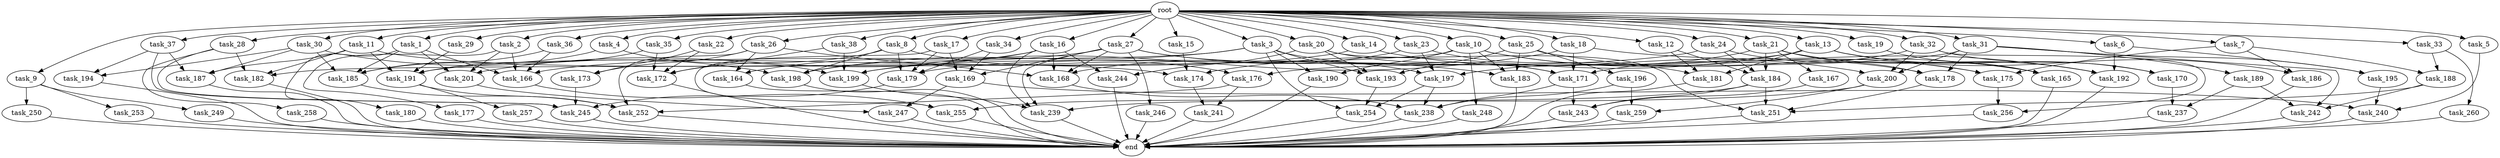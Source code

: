 digraph G {
  root [size="0.000000"];
  task_11 [size="1024.000000"];
  task_239 [size="2405181685760.000000"];
  task_256 [size="352187318272.000000"];
  task_185 [size="1297080123392.000000"];
  task_2 [size="1024.000000"];
  task_182 [size="893353197568.000000"];
  task_21 [size="1024.000000"];
  task_164 [size="996432412672.000000"];
  task_23 [size="1024.000000"];
  task_238 [size="1494648619008.000000"];
  task_254 [size="1030792151040.000000"];
  task_33 [size="1024.000000"];
  task_176 [size="773094113280.000000"];
  task_167 [size="549755813888.000000"];
  task_14 [size="1024.000000"];
  task_246 [size="858993459200.000000"];
  task_178 [size="661424963584.000000"];
  task_3 [size="1024.000000"];
  task_249 [size="309237645312.000000"];
  task_259 [size="833223655424.000000"];
  task_196 [size="137438953472.000000"];
  task_187 [size="1382979469312.000000"];
  task_250 [size="309237645312.000000"];
  task_28 [size="1024.000000"];
  task_201 [size="1047972020224.000000"];
  task_173 [size="558345748480.000000"];
  task_257 [size="34359738368.000000"];
  task_22 [size="1024.000000"];
  task_165 [size="1108101562368.000000"];
  task_242 [size="841813590016.000000"];
  task_5 [size="1024.000000"];
  task_171 [size="549755813888.000000"];
  task_179 [size="1666447310848.000000"];
  task_193 [size="412316860416.000000"];
  task_243 [size="1382979469312.000000"];
  task_183 [size="1030792151040.000000"];
  task_9 [size="1024.000000"];
  task_244 [size="687194767360.000000"];
  task_168 [size="1855425871872.000000"];
  task_27 [size="1024.000000"];
  task_35 [size="1024.000000"];
  task_258 [size="549755813888.000000"];
  task_20 [size="1024.000000"];
  task_166 [size="1331439861760.000000"];
  task_199 [size="1279900254208.000000"];
  task_37 [size="1024.000000"];
  task_245 [size="1795296329728.000000"];
  task_194 [size="1073741824000.000000"];
  task_197 [size="1717986918400.000000"];
  task_30 [size="1024.000000"];
  task_247 [size="1005022347264.000000"];
  task_198 [size="1597727834112.000000"];
  task_252 [size="730144440320.000000"];
  task_186 [size="274877906944.000000"];
  task_200 [size="910533066752.000000"];
  task_251 [size="1520418422784.000000"];
  task_172 [size="1331439861760.000000"];
  task_175 [size="867583393792.000000"];
  task_188 [size="214748364800.000000"];
  task_8 [size="1024.000000"];
  task_191 [size="1503238553600.000000"];
  task_15 [size="1024.000000"];
  task_24 [size="1024.000000"];
  task_31 [size="1024.000000"];
  task_12 [size="1024.000000"];
  task_32 [size="1024.000000"];
  task_189 [size="77309411328.000000"];
  task_195 [size="773094113280.000000"];
  task_255 [size="970662608896.000000"];
  end [size="0.000000"];
  task_10 [size="1024.000000"];
  task_29 [size="1024.000000"];
  task_241 [size="171798691840.000000"];
  task_1 [size="1024.000000"];
  task_34 [size="1024.000000"];
  task_192 [size="1520418422784.000000"];
  task_4 [size="1024.000000"];
  task_13 [size="1024.000000"];
  task_260 [size="77309411328.000000"];
  task_36 [size="1024.000000"];
  task_170 [size="274877906944.000000"];
  task_16 [size="1024.000000"];
  task_181 [size="996432412672.000000"];
  task_177 [size="420906795008.000000"];
  task_253 [size="309237645312.000000"];
  task_248 [size="34359738368.000000"];
  task_18 [size="1024.000000"];
  task_26 [size="1024.000000"];
  task_180 [size="77309411328.000000"];
  task_25 [size="1024.000000"];
  task_19 [size="1024.000000"];
  task_169 [size="1692217114624.000000"];
  task_38 [size="1024.000000"];
  task_184 [size="1795296329728.000000"];
  task_17 [size="1024.000000"];
  task_190 [size="171798691840.000000"];
  task_237 [size="429496729600.000000"];
  task_240 [size="463856467968.000000"];
  task_6 [size="1024.000000"];
  task_7 [size="1024.000000"];
  task_174 [size="1142461300736.000000"];

  root -> task_11 [size="1.000000"];
  root -> task_28 [size="1.000000"];
  root -> task_10 [size="1.000000"];
  root -> task_20 [size="1.000000"];
  root -> task_2 [size="1.000000"];
  root -> task_4 [size="1.000000"];
  root -> task_13 [size="1.000000"];
  root -> task_21 [size="1.000000"];
  root -> task_16 [size="1.000000"];
  root -> task_22 [size="1.000000"];
  root -> task_15 [size="1.000000"];
  root -> task_36 [size="1.000000"];
  root -> task_33 [size="1.000000"];
  root -> task_1 [size="1.000000"];
  root -> task_5 [size="1.000000"];
  root -> task_14 [size="1.000000"];
  root -> task_18 [size="1.000000"];
  root -> task_26 [size="1.000000"];
  root -> task_6 [size="1.000000"];
  root -> task_25 [size="1.000000"];
  root -> task_24 [size="1.000000"];
  root -> task_9 [size="1.000000"];
  root -> task_23 [size="1.000000"];
  root -> task_3 [size="1.000000"];
  root -> task_19 [size="1.000000"];
  root -> task_27 [size="1.000000"];
  root -> task_35 [size="1.000000"];
  root -> task_38 [size="1.000000"];
  root -> task_17 [size="1.000000"];
  root -> task_31 [size="1.000000"];
  root -> task_12 [size="1.000000"];
  root -> task_32 [size="1.000000"];
  root -> task_34 [size="1.000000"];
  root -> task_37 [size="1.000000"];
  root -> task_30 [size="1.000000"];
  root -> task_8 [size="1.000000"];
  root -> task_7 [size="1.000000"];
  root -> task_29 [size="1.000000"];
  task_11 -> task_191 [size="301989888.000000"];
  task_11 -> task_182 [size="301989888.000000"];
  task_11 -> task_174 [size="301989888.000000"];
  task_11 -> task_187 [size="301989888.000000"];
  task_239 -> end [size="1.000000"];
  task_256 -> end [size="1.000000"];
  task_185 -> task_252 [size="411041792.000000"];
  task_2 -> task_177 [size="411041792.000000"];
  task_2 -> task_201 [size="411041792.000000"];
  task_2 -> task_166 [size="411041792.000000"];
  task_182 -> end [size="1.000000"];
  task_21 -> task_178 [size="536870912.000000"];
  task_21 -> task_192 [size="536870912.000000"];
  task_21 -> task_197 [size="536870912.000000"];
  task_21 -> task_167 [size="536870912.000000"];
  task_21 -> task_165 [size="536870912.000000"];
  task_21 -> task_184 [size="536870912.000000"];
  task_164 -> end [size="1.000000"];
  task_23 -> task_181 [size="301989888.000000"];
  task_23 -> task_197 [size="301989888.000000"];
  task_23 -> task_168 [size="301989888.000000"];
  task_238 -> end [size="1.000000"];
  task_254 -> end [size="1.000000"];
  task_33 -> task_188 [size="75497472.000000"];
  task_33 -> task_260 [size="75497472.000000"];
  task_176 -> task_241 [size="134217728.000000"];
  task_176 -> task_252 [size="134217728.000000"];
  task_167 -> task_243 [size="134217728.000000"];
  task_14 -> task_191 [size="679477248.000000"];
  task_14 -> task_200 [size="679477248.000000"];
  task_246 -> end [size="1.000000"];
  task_178 -> task_251 [size="134217728.000000"];
  task_3 -> task_193 [size="134217728.000000"];
  task_3 -> task_190 [size="134217728.000000"];
  task_3 -> task_198 [size="134217728.000000"];
  task_3 -> task_166 [size="134217728.000000"];
  task_3 -> task_171 [size="134217728.000000"];
  task_3 -> task_254 [size="134217728.000000"];
  task_249 -> end [size="1.000000"];
  task_259 -> end [size="1.000000"];
  task_196 -> task_238 [size="679477248.000000"];
  task_196 -> task_259 [size="679477248.000000"];
  task_187 -> end [size="1.000000"];
  task_250 -> end [size="1.000000"];
  task_28 -> task_245 [size="536870912.000000"];
  task_28 -> task_258 [size="536870912.000000"];
  task_28 -> task_182 [size="536870912.000000"];
  task_201 -> task_247 [size="679477248.000000"];
  task_173 -> task_245 [size="75497472.000000"];
  task_257 -> end [size="1.000000"];
  task_22 -> task_172 [size="411041792.000000"];
  task_22 -> task_173 [size="411041792.000000"];
  task_165 -> end [size="1.000000"];
  task_242 -> end [size="1.000000"];
  task_5 -> task_240 [size="75497472.000000"];
  task_171 -> task_238 [size="536870912.000000"];
  task_171 -> task_243 [size="536870912.000000"];
  task_179 -> task_245 [size="301989888.000000"];
  task_193 -> task_254 [size="838860800.000000"];
  task_243 -> end [size="1.000000"];
  task_183 -> end [size="1.000000"];
  task_9 -> task_250 [size="301989888.000000"];
  task_9 -> task_249 [size="301989888.000000"];
  task_9 -> task_253 [size="301989888.000000"];
  task_244 -> end [size="1.000000"];
  task_168 -> task_238 [size="209715200.000000"];
  task_27 -> task_164 [size="838860800.000000"];
  task_27 -> task_239 [size="838860800.000000"];
  task_27 -> task_183 [size="838860800.000000"];
  task_27 -> task_246 [size="838860800.000000"];
  task_27 -> task_169 [size="838860800.000000"];
  task_27 -> task_197 [size="838860800.000000"];
  task_27 -> task_168 [size="838860800.000000"];
  task_35 -> task_172 [size="75497472.000000"];
  task_35 -> task_191 [size="75497472.000000"];
  task_258 -> end [size="1.000000"];
  task_20 -> task_193 [size="134217728.000000"];
  task_20 -> task_244 [size="134217728.000000"];
  task_20 -> task_171 [size="134217728.000000"];
  task_20 -> task_251 [size="134217728.000000"];
  task_166 -> task_255 [size="134217728.000000"];
  task_199 -> task_239 [size="838860800.000000"];
  task_37 -> task_245 [size="838860800.000000"];
  task_37 -> task_187 [size="838860800.000000"];
  task_37 -> task_194 [size="838860800.000000"];
  task_245 -> end [size="1.000000"];
  task_194 -> end [size="1.000000"];
  task_197 -> task_238 [size="33554432.000000"];
  task_197 -> task_254 [size="33554432.000000"];
  task_30 -> task_187 [size="209715200.000000"];
  task_30 -> task_194 [size="209715200.000000"];
  task_30 -> task_198 [size="209715200.000000"];
  task_30 -> task_185 [size="209715200.000000"];
  task_247 -> end [size="1.000000"];
  task_198 -> end [size="1.000000"];
  task_252 -> end [size="1.000000"];
  task_186 -> end [size="1.000000"];
  task_200 -> task_239 [size="134217728.000000"];
  task_200 -> task_259 [size="134217728.000000"];
  task_251 -> end [size="1.000000"];
  task_172 -> end [size="1.000000"];
  task_175 -> task_256 [size="209715200.000000"];
  task_188 -> task_242 [size="536870912.000000"];
  task_188 -> task_251 [size="536870912.000000"];
  task_8 -> task_172 [size="679477248.000000"];
  task_8 -> task_179 [size="679477248.000000"];
  task_8 -> task_176 [size="679477248.000000"];
  task_8 -> task_198 [size="679477248.000000"];
  task_191 -> task_257 [size="33554432.000000"];
  task_191 -> task_252 [size="33554432.000000"];
  task_15 -> task_174 [size="679477248.000000"];
  task_24 -> task_199 [size="679477248.000000"];
  task_24 -> task_175 [size="679477248.000000"];
  task_24 -> task_184 [size="679477248.000000"];
  task_31 -> task_242 [size="75497472.000000"];
  task_31 -> task_195 [size="75497472.000000"];
  task_31 -> task_178 [size="75497472.000000"];
  task_31 -> task_200 [size="75497472.000000"];
  task_31 -> task_189 [size="75497472.000000"];
  task_31 -> task_176 [size="75497472.000000"];
  task_12 -> task_181 [size="536870912.000000"];
  task_12 -> task_184 [size="536870912.000000"];
  task_32 -> task_171 [size="134217728.000000"];
  task_32 -> task_256 [size="134217728.000000"];
  task_32 -> task_200 [size="134217728.000000"];
  task_32 -> task_170 [size="134217728.000000"];
  task_189 -> task_242 [size="209715200.000000"];
  task_189 -> task_237 [size="209715200.000000"];
  task_195 -> task_240 [size="75497472.000000"];
  task_255 -> end [size="1.000000"];
  task_10 -> task_183 [size="33554432.000000"];
  task_10 -> task_190 [size="33554432.000000"];
  task_10 -> task_178 [size="33554432.000000"];
  task_10 -> task_182 [size="33554432.000000"];
  task_10 -> task_175 [size="33554432.000000"];
  task_10 -> task_248 [size="33554432.000000"];
  task_29 -> task_191 [size="411041792.000000"];
  task_241 -> end [size="1.000000"];
  task_1 -> task_180 [size="75497472.000000"];
  task_1 -> task_185 [size="75497472.000000"];
  task_1 -> task_201 [size="75497472.000000"];
  task_1 -> task_166 [size="75497472.000000"];
  task_34 -> task_179 [size="679477248.000000"];
  task_34 -> task_169 [size="679477248.000000"];
  task_192 -> end [size="1.000000"];
  task_4 -> task_199 [size="301989888.000000"];
  task_4 -> task_185 [size="301989888.000000"];
  task_13 -> task_179 [size="134217728.000000"];
  task_13 -> task_186 [size="134217728.000000"];
  task_13 -> task_181 [size="134217728.000000"];
  task_13 -> task_174 [size="134217728.000000"];
  task_13 -> task_192 [size="134217728.000000"];
  task_13 -> task_170 [size="134217728.000000"];
  task_260 -> end [size="1.000000"];
  task_36 -> task_185 [size="679477248.000000"];
  task_36 -> task_166 [size="679477248.000000"];
  task_170 -> task_237 [size="209715200.000000"];
  task_16 -> task_244 [size="536870912.000000"];
  task_16 -> task_168 [size="536870912.000000"];
  task_16 -> task_239 [size="536870912.000000"];
  task_16 -> task_198 [size="536870912.000000"];
  task_16 -> task_201 [size="536870912.000000"];
  task_181 -> end [size="1.000000"];
  task_177 -> end [size="1.000000"];
  task_253 -> end [size="1.000000"];
  task_248 -> end [size="1.000000"];
  task_18 -> task_199 [size="134217728.000000"];
  task_18 -> task_171 [size="134217728.000000"];
  task_18 -> task_192 [size="134217728.000000"];
  task_26 -> task_164 [size="134217728.000000"];
  task_26 -> task_173 [size="134217728.000000"];
  task_26 -> task_168 [size="134217728.000000"];
  task_26 -> task_252 [size="134217728.000000"];
  task_180 -> end [size="1.000000"];
  task_25 -> task_193 [size="134217728.000000"];
  task_25 -> task_196 [size="134217728.000000"];
  task_25 -> task_183 [size="134217728.000000"];
  task_25 -> task_165 [size="134217728.000000"];
  task_19 -> task_165 [size="411041792.000000"];
  task_169 -> task_247 [size="301989888.000000"];
  task_169 -> task_240 [size="301989888.000000"];
  task_38 -> task_172 [size="134217728.000000"];
  task_38 -> task_199 [size="134217728.000000"];
  task_184 -> task_251 [size="679477248.000000"];
  task_184 -> task_255 [size="679477248.000000"];
  task_184 -> task_243 [size="679477248.000000"];
  task_17 -> task_179 [size="134217728.000000"];
  task_17 -> task_169 [size="134217728.000000"];
  task_17 -> task_255 [size="134217728.000000"];
  task_190 -> end [size="1.000000"];
  task_237 -> end [size="1.000000"];
  task_240 -> end [size="1.000000"];
  task_6 -> task_195 [size="679477248.000000"];
  task_6 -> task_192 [size="679477248.000000"];
  task_7 -> task_186 [size="134217728.000000"];
  task_7 -> task_175 [size="134217728.000000"];
  task_7 -> task_188 [size="134217728.000000"];
  task_174 -> task_241 [size="33554432.000000"];
}
